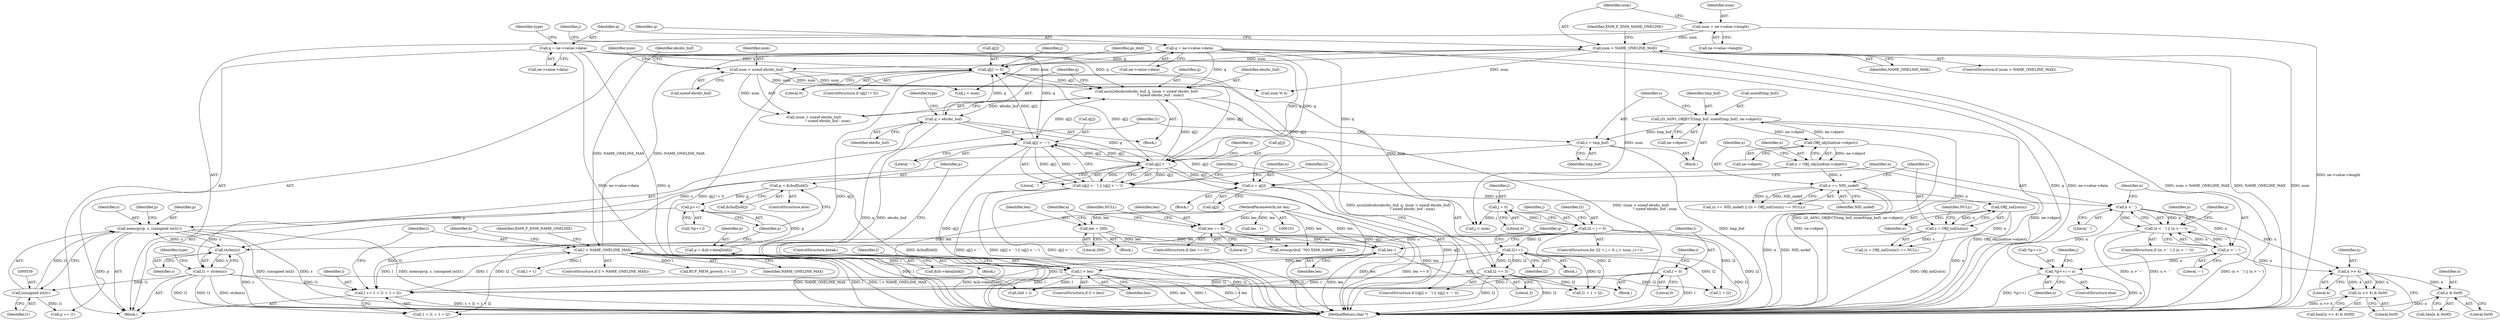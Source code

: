 digraph "0_openssl_2919516136a4227d9e6d8f2fe66ef976aaf8c561@array" {
"1000358" [label="(Call,q[j] != 0)"];
"1000274" [label="(Call,q = ne->value->data)"];
"1000317" [label="(Call,q = ebcdic_buf)"];
"1000306" [label="(Call,ascii2ebcdic(ebcdic_buf, q, (num > sizeof ebcdic_buf)\n                         ? sizeof ebcdic_buf : num))"];
"1000466" [label="(Call,q[j] > '~')"];
"1000461" [label="(Call,q[j] < ' ')"];
"1000358" [label="(Call,q[j] != 0)"];
"1000549" [label="(Call,q = ne->value->data)"];
"1000310" [label="(Call,num > sizeof ebcdic_buf)"];
"1000266" [label="(Call,num > NAME_ONELINE_MAX)"];
"1000258" [label="(Call,num = ne->value->length)"];
"1000487" [label="(Call,l > NAME_ONELINE_MAX)"];
"1000477" [label="(Call,l += 1 + l1 + 1 + l2)"];
"1000247" [label="(Call,l1 = strlen(s))"];
"1000249" [label="(Call,strlen(s))"];
"1000231" [label="(Call,s = OBJ_nid2sn(n))"];
"1000233" [label="(Call,OBJ_nid2sn(n))"];
"1000227" [label="(Call,n == NID_undef)"];
"1000219" [label="(Call,n = OBJ_obj2nid(ne->object))"];
"1000221" [label="(Call,OBJ_obj2nid(ne->object))"];
"1000237" [label="(Call,i2t_ASN1_OBJECT(tmp_buf, sizeof(tmp_buf), ne->object))"];
"1000244" [label="(Call,s = tmp_buf)"];
"1000535" [label="(Call,memcpy(p, s, (unsigned int)l1))"];
"1000532" [label="(Call,p++)"];
"1000524" [label="(Call,p = &(buf[lold]))"];
"1000508" [label="(Call,p = &(b->data[lold]))"];
"1000538" [label="(Call,(unsigned int)l1)"];
"1000471" [label="(Call,l2 += 3)"];
"1000457" [label="(Call,l2++)"];
"1000438" [label="(Call,l2 = j = 0)"];
"1000440" [label="(Call,j = 0)"];
"1000518" [label="(Call,l > len)"];
"1000194" [label="(Call,len--)"];
"1000155" [label="(Call,len = 200)"];
"1000104" [label="(MethodParameterIn,int len)"];
"1000160" [label="(Call,len == 0)"];
"1000196" [label="(Call,l = 0)"];
"1000460" [label="(Call,(q[j] < ' ') || (q[j] > '~'))"];
"1000574" [label="(Call,n = q[j])"];
"1000581" [label="(Call,n < ' ')"];
"1000580" [label="(Call,(n < ' ') || (n > '~'))"];
"1000584" [label="(Call,n > '~')"];
"1000605" [label="(Call,n >> 4)"];
"1000604" [label="(Call,(n >> 4) & 0x0f)"];
"1000615" [label="(Call,n & 0x0f)"];
"1000619" [label="(Call,*(p++) = n)"];
"1000471" [label="(Call,l2 += 3)"];
"1000312" [label="(Call,sizeof ebcdic_buf)"];
"1000438" [label="(Call,l2 = j = 0)"];
"1000468" [label="(Identifier,q)"];
"1000474" [label="(Call,lold = l)"];
"1000246" [label="(Identifier,tmp_buf)"];
"1000616" [label="(Identifier,n)"];
"1000248" [label="(Identifier,l1)"];
"1000465" [label="(Literal,' ')"];
"1000232" [label="(Identifier,s)"];
"1000524" [label="(Call,p = &(buf[lold]))"];
"1000517" [label="(ControlStructure,if (l > len))"];
"1000439" [label="(Identifier,l2)"];
"1000580" [label="(Call,(n < ' ') || (n > '~'))"];
"1000358" [label="(Call,q[j] != 0)"];
"1000582" [label="(Identifier,n)"];
"1000252" [label="(Identifier,type)"];
"1000157" [label="(Literal,200)"];
"1000583" [label="(Literal,' ')"];
"1000663" [label="(MethodReturn,char *)"];
"1000194" [label="(Call,len--)"];
"1000509" [label="(Identifier,p)"];
"1000309" [label="(Call,(num > sizeof ebcdic_buf)\n                         ? sizeof ebcdic_buf : num)"];
"1000492" [label="(Identifier,X509_F_X509_NAME_ONELINE)"];
"1000504" [label="(Call,l + 1)"];
"1000245" [label="(Identifier,s)"];
"1000470" [label="(Literal,'~')"];
"1000195" [label="(Identifier,len)"];
"1000458" [label="(Identifier,l2)"];
"1000461" [label="(Call,q[j] < ' ')"];
"1000604" [label="(Call,(n >> 4) & 0x0f)"];
"1000271" [label="(Identifier,X509_F_X509_NAME_ONELINE)"];
"1000462" [label="(Call,q[j])"];
"1000156" [label="(Identifier,len)"];
"1000276" [label="(Call,ne->value->data)"];
"1000620" [label="(Call,*(p++))"];
"1000268" [label="(Identifier,NAME_ONELINE_MAX)"];
"1000591" [label="(Identifier,p)"];
"1000326" [label="(Call,num % 4)"];
"1000581" [label="(Call,n < ' ')"];
"1000196" [label="(Call,l = 0)"];
"1000550" [label="(Identifier,q)"];
"1000284" [label="(Identifier,type)"];
"1000473" [label="(Literal,3)"];
"1000155" [label="(Call,len = 200)"];
"1000576" [label="(Call,q[j])"];
"1000483" [label="(Call,1 + l2)"];
"1000535" [label="(Call,memcpy(p, s, (unsigned int)l1))"];
"1000574" [label="(Call,n = q[j])"];
"1000440" [label="(Call,j = 0)"];
"1000586" [label="(Literal,'~')"];
"1000460" [label="(Call,(q[j] < ' ') || (q[j] > '~'))"];
"1000359" [label="(Call,q[j])"];
"1000362" [label="(Literal,0)"];
"1000481" [label="(Call,l1 + 1 + l2)"];
"1000260" [label="(Call,ne->value->length)"];
"1000235" [label="(Identifier,NULL)"];
"1000305" [label="(Block,)"];
"1000244" [label="(Call,s = tmp_buf)"];
"1000532" [label="(Call,p++)"];
"1000508" [label="(Call,p = &(b->data[lold]))"];
"1000519" [label="(Identifier,l)"];
"1000237" [label="(Call,i2t_ASN1_OBJECT(tmp_buf, sizeof(tmp_buf), ne->object))"];
"1000499" [label="(Block,)"];
"1000549" [label="(Call,q = ne->value->data)"];
"1000221" [label="(Call,OBJ_obj2nid(ne->object))"];
"1000447" [label="(Identifier,j)"];
"1000522" [label="(ControlStructure,break;)"];
"1000488" [label="(Identifier,l)"];
"1000230" [label="(Call,(s = OBJ_nid2sn(n)) == NULL)"];
"1000307" [label="(Identifier,ebcdic_buf)"];
"1000310" [label="(Call,num > sizeof ebcdic_buf)"];
"1000537" [label="(Identifier,s)"];
"1000220" [label="(Identifier,n)"];
"1000608" [label="(Literal,0x0f)"];
"1000249" [label="(Call,strlen(s))"];
"1000181" [label="(Call,strncpy(buf, \"NO X509_NAME\", len))"];
"1000487" [label="(Call,l > NAME_ONELINE_MAX)"];
"1000542" [label="(Identifier,p)"];
"1000497" [label="(Identifier,b)"];
"1000226" [label="(Call,(n == NID_undef) || ((s = OBJ_nid2sn(n)) == NULL))"];
"1000565" [label="(Block,)"];
"1000236" [label="(Block,)"];
"1000267" [label="(Identifier,num)"];
"1000443" [label="(Call,j < num)"];
"1000510" [label="(Call,&(b->data[lold]))"];
"1000540" [label="(Identifier,l1)"];
"1000239" [label="(Call,sizeof(tmp_buf))"];
"1000622" [label="(Identifier,p)"];
"1000105" [label="(Block,)"];
"1000523" [label="(ControlStructure,else)"];
"1000219" [label="(Call,n = OBJ_obj2nid(ne->object))"];
"1000134" [label="(Block,)"];
"1000564" [label="(Identifier,j)"];
"1000316" [label="(Identifier,num)"];
"1000623" [label="(Identifier,n)"];
"1000520" [label="(Identifier,len)"];
"1000459" [label="(ControlStructure,if ((q[j] < ' ') || (q[j] > '~')))"];
"1000356" [label="(Identifier,j)"];
"1000250" [label="(Identifier,s)"];
"1000229" [label="(Identifier,NID_undef)"];
"1000222" [label="(Call,ne->object)"];
"1000198" [label="(Literal,0)"];
"1000558" [label="(Identifier,j)"];
"1000315" [label="(Identifier,ebcdic_buf)"];
"1000160" [label="(Call,len == 0)"];
"1000231" [label="(Call,s = OBJ_nid2sn(n))"];
"1000477" [label="(Call,l += 1 + l1 + 1 + l2)"];
"1000165" [label="(Identifier,NULL)"];
"1000357" [label="(ControlStructure,if (q[j] != 0))"];
"1000437" [label="(ControlStructure,for (l2 = j = 0; j < num; j++))"];
"1000479" [label="(Call,1 + l1 + 1 + l2)"];
"1000234" [label="(Identifier,n)"];
"1000533" [label="(Identifier,p)"];
"1000104" [label="(MethodParameterIn,int len)"];
"1000211" [label="(Block,)"];
"1000306" [label="(Call,ascii2ebcdic(ebcdic_buf, q, (num > sizeof ebcdic_buf)\n                         ? sizeof ebcdic_buf : num))"];
"1000466" [label="(Call,q[j] > '~')"];
"1000317" [label="(Call,q = ebcdic_buf)"];
"1000259" [label="(Identifier,num)"];
"1000238" [label="(Identifier,tmp_buf)"];
"1000606" [label="(Identifier,n)"];
"1000617" [label="(Literal,0x0f)"];
"1000579" [label="(ControlStructure,if ((n < ' ') || (n > '~')))"];
"1000365" [label="(Identifier,gs_doit)"];
"1000584" [label="(Call,n > '~')"];
"1000275" [label="(Identifier,q)"];
"1000526" [label="(Call,&(buf[lold]))"];
"1000538" [label="(Call,(unsigned int)l1)"];
"1000197" [label="(Identifier,l)"];
"1000352" [label="(Call,j < num)"];
"1000457" [label="(Call,l2++)"];
"1000258" [label="(Call,num = ne->value->length)"];
"1000486" [label="(ControlStructure,if (l > NAME_ONELINE_MAX))"];
"1000233" [label="(Call,OBJ_nid2sn(n))"];
"1000318" [label="(Identifier,q)"];
"1000536" [label="(Identifier,p)"];
"1000585" [label="(Identifier,n)"];
"1000444" [label="(Identifier,j)"];
"1000319" [label="(Identifier,ebcdic_buf)"];
"1000161" [label="(Identifier,len)"];
"1000463" [label="(Identifier,q)"];
"1000448" [label="(Block,)"];
"1000159" [label="(ControlStructure,if (len == 0))"];
"1000613" [label="(Call,hex[n & 0x0f])"];
"1000323" [label="(Identifier,type)"];
"1000605" [label="(Call,n >> 4)"];
"1000162" [label="(Literal,0)"];
"1000441" [label="(Identifier,j)"];
"1000467" [label="(Call,q[j])"];
"1000478" [label="(Identifier,l)"];
"1000575" [label="(Identifier,n)"];
"1000201" [label="(Identifier,i)"];
"1000265" [label="(ControlStructure,if (num > NAME_ONELINE_MAX))"];
"1000531" [label="(Call,*(p++))"];
"1000274" [label="(Call,q = ne->value->data)"];
"1000227" [label="(Call,n == NID_undef)"];
"1000241" [label="(Call,ne->object)"];
"1000607" [label="(Literal,4)"];
"1000551" [label="(Call,ne->value->data)"];
"1000228" [label="(Identifier,n)"];
"1000541" [label="(Call,p += l1)"];
"1000615" [label="(Call,n & 0x0f)"];
"1000602" [label="(Call,hex[(n >> 4) & 0x0f])"];
"1000308" [label="(Identifier,q)"];
"1000502" [label="(Call,BUF_MEM_grow(b, l + 1))"];
"1000168" [label="(Identifier,a)"];
"1000619" [label="(Call,*(p++) = n)"];
"1000518" [label="(Call,l > len)"];
"1000525" [label="(Identifier,p)"];
"1000188" [label="(Call,len - 1)"];
"1000472" [label="(Identifier,l2)"];
"1000618" [label="(ControlStructure,else)"];
"1000442" [label="(Literal,0)"];
"1000266" [label="(Call,num > NAME_ONELINE_MAX)"];
"1000247" [label="(Call,l1 = strlen(s))"];
"1000311" [label="(Identifier,num)"];
"1000489" [label="(Identifier,NAME_ONELINE_MAX)"];
"1000358" -> "1000357"  [label="AST: "];
"1000358" -> "1000362"  [label="CFG: "];
"1000359" -> "1000358"  [label="AST: "];
"1000362" -> "1000358"  [label="AST: "];
"1000365" -> "1000358"  [label="CFG: "];
"1000356" -> "1000358"  [label="CFG: "];
"1000358" -> "1000663"  [label="DDG: q[j] != 0"];
"1000358" -> "1000663"  [label="DDG: q[j]"];
"1000358" -> "1000306"  [label="DDG: q[j]"];
"1000274" -> "1000358"  [label="DDG: q"];
"1000317" -> "1000358"  [label="DDG: q"];
"1000466" -> "1000358"  [label="DDG: q[j]"];
"1000461" -> "1000358"  [label="DDG: q[j]"];
"1000549" -> "1000358"  [label="DDG: q"];
"1000358" -> "1000461"  [label="DDG: q[j]"];
"1000358" -> "1000574"  [label="DDG: q[j]"];
"1000274" -> "1000211"  [label="AST: "];
"1000274" -> "1000276"  [label="CFG: "];
"1000275" -> "1000274"  [label="AST: "];
"1000276" -> "1000274"  [label="AST: "];
"1000284" -> "1000274"  [label="CFG: "];
"1000274" -> "1000663"  [label="DDG: q"];
"1000274" -> "1000663"  [label="DDG: ne->value->data"];
"1000274" -> "1000306"  [label="DDG: q"];
"1000274" -> "1000461"  [label="DDG: q"];
"1000274" -> "1000466"  [label="DDG: q"];
"1000317" -> "1000305"  [label="AST: "];
"1000317" -> "1000319"  [label="CFG: "];
"1000318" -> "1000317"  [label="AST: "];
"1000319" -> "1000317"  [label="AST: "];
"1000323" -> "1000317"  [label="CFG: "];
"1000317" -> "1000663"  [label="DDG: q"];
"1000317" -> "1000663"  [label="DDG: ebcdic_buf"];
"1000306" -> "1000317"  [label="DDG: ebcdic_buf"];
"1000317" -> "1000461"  [label="DDG: q"];
"1000317" -> "1000466"  [label="DDG: q"];
"1000306" -> "1000305"  [label="AST: "];
"1000306" -> "1000309"  [label="CFG: "];
"1000307" -> "1000306"  [label="AST: "];
"1000308" -> "1000306"  [label="AST: "];
"1000309" -> "1000306"  [label="AST: "];
"1000318" -> "1000306"  [label="CFG: "];
"1000306" -> "1000663"  [label="DDG: (num > sizeof ebcdic_buf)\n                         ? sizeof ebcdic_buf : num"];
"1000306" -> "1000663"  [label="DDG: ascii2ebcdic(ebcdic_buf, q, (num > sizeof ebcdic_buf)\n                         ? sizeof ebcdic_buf : num)"];
"1000466" -> "1000306"  [label="DDG: q[j]"];
"1000461" -> "1000306"  [label="DDG: q[j]"];
"1000549" -> "1000306"  [label="DDG: q"];
"1000310" -> "1000306"  [label="DDG: num"];
"1000466" -> "1000460"  [label="AST: "];
"1000466" -> "1000470"  [label="CFG: "];
"1000467" -> "1000466"  [label="AST: "];
"1000470" -> "1000466"  [label="AST: "];
"1000460" -> "1000466"  [label="CFG: "];
"1000466" -> "1000663"  [label="DDG: q[j]"];
"1000466" -> "1000461"  [label="DDG: q[j]"];
"1000466" -> "1000460"  [label="DDG: q[j]"];
"1000466" -> "1000460"  [label="DDG: '~'"];
"1000461" -> "1000466"  [label="DDG: q[j]"];
"1000466" -> "1000574"  [label="DDG: q[j]"];
"1000461" -> "1000460"  [label="AST: "];
"1000461" -> "1000465"  [label="CFG: "];
"1000462" -> "1000461"  [label="AST: "];
"1000465" -> "1000461"  [label="AST: "];
"1000468" -> "1000461"  [label="CFG: "];
"1000460" -> "1000461"  [label="CFG: "];
"1000461" -> "1000663"  [label="DDG: q[j]"];
"1000461" -> "1000460"  [label="DDG: q[j]"];
"1000461" -> "1000460"  [label="DDG: ' '"];
"1000549" -> "1000461"  [label="DDG: q"];
"1000461" -> "1000574"  [label="DDG: q[j]"];
"1000549" -> "1000211"  [label="AST: "];
"1000549" -> "1000551"  [label="CFG: "];
"1000550" -> "1000549"  [label="AST: "];
"1000551" -> "1000549"  [label="AST: "];
"1000558" -> "1000549"  [label="CFG: "];
"1000549" -> "1000663"  [label="DDG: q"];
"1000549" -> "1000663"  [label="DDG: ne->value->data"];
"1000549" -> "1000574"  [label="DDG: q"];
"1000310" -> "1000309"  [label="AST: "];
"1000310" -> "1000312"  [label="CFG: "];
"1000311" -> "1000310"  [label="AST: "];
"1000312" -> "1000310"  [label="AST: "];
"1000315" -> "1000310"  [label="CFG: "];
"1000316" -> "1000310"  [label="CFG: "];
"1000266" -> "1000310"  [label="DDG: num"];
"1000310" -> "1000309"  [label="DDG: num"];
"1000310" -> "1000326"  [label="DDG: num"];
"1000310" -> "1000352"  [label="DDG: num"];
"1000310" -> "1000443"  [label="DDG: num"];
"1000266" -> "1000265"  [label="AST: "];
"1000266" -> "1000268"  [label="CFG: "];
"1000267" -> "1000266"  [label="AST: "];
"1000268" -> "1000266"  [label="AST: "];
"1000271" -> "1000266"  [label="CFG: "];
"1000275" -> "1000266"  [label="CFG: "];
"1000266" -> "1000663"  [label="DDG: NAME_ONELINE_MAX"];
"1000266" -> "1000663"  [label="DDG: num"];
"1000266" -> "1000663"  [label="DDG: num > NAME_ONELINE_MAX"];
"1000258" -> "1000266"  [label="DDG: num"];
"1000487" -> "1000266"  [label="DDG: NAME_ONELINE_MAX"];
"1000266" -> "1000326"  [label="DDG: num"];
"1000266" -> "1000352"  [label="DDG: num"];
"1000266" -> "1000443"  [label="DDG: num"];
"1000266" -> "1000487"  [label="DDG: NAME_ONELINE_MAX"];
"1000258" -> "1000211"  [label="AST: "];
"1000258" -> "1000260"  [label="CFG: "];
"1000259" -> "1000258"  [label="AST: "];
"1000260" -> "1000258"  [label="AST: "];
"1000267" -> "1000258"  [label="CFG: "];
"1000258" -> "1000663"  [label="DDG: ne->value->length"];
"1000487" -> "1000486"  [label="AST: "];
"1000487" -> "1000489"  [label="CFG: "];
"1000488" -> "1000487"  [label="AST: "];
"1000489" -> "1000487"  [label="AST: "];
"1000492" -> "1000487"  [label="CFG: "];
"1000497" -> "1000487"  [label="CFG: "];
"1000487" -> "1000663"  [label="DDG: NAME_ONELINE_MAX"];
"1000487" -> "1000663"  [label="DDG: l"];
"1000487" -> "1000663"  [label="DDG: l > NAME_ONELINE_MAX"];
"1000487" -> "1000474"  [label="DDG: l"];
"1000487" -> "1000477"  [label="DDG: l"];
"1000477" -> "1000487"  [label="DDG: l"];
"1000487" -> "1000502"  [label="DDG: l"];
"1000487" -> "1000504"  [label="DDG: l"];
"1000487" -> "1000518"  [label="DDG: l"];
"1000477" -> "1000211"  [label="AST: "];
"1000477" -> "1000479"  [label="CFG: "];
"1000478" -> "1000477"  [label="AST: "];
"1000479" -> "1000477"  [label="AST: "];
"1000488" -> "1000477"  [label="CFG: "];
"1000477" -> "1000663"  [label="DDG: 1 + l1 + 1 + l2"];
"1000247" -> "1000477"  [label="DDG: l1"];
"1000471" -> "1000477"  [label="DDG: l2"];
"1000457" -> "1000477"  [label="DDG: l2"];
"1000438" -> "1000477"  [label="DDG: l2"];
"1000518" -> "1000477"  [label="DDG: l"];
"1000196" -> "1000477"  [label="DDG: l"];
"1000247" -> "1000211"  [label="AST: "];
"1000247" -> "1000249"  [label="CFG: "];
"1000248" -> "1000247"  [label="AST: "];
"1000249" -> "1000247"  [label="AST: "];
"1000252" -> "1000247"  [label="CFG: "];
"1000247" -> "1000663"  [label="DDG: l1"];
"1000247" -> "1000663"  [label="DDG: strlen(s)"];
"1000249" -> "1000247"  [label="DDG: s"];
"1000247" -> "1000479"  [label="DDG: l1"];
"1000247" -> "1000481"  [label="DDG: l1"];
"1000247" -> "1000538"  [label="DDG: l1"];
"1000249" -> "1000250"  [label="CFG: "];
"1000250" -> "1000249"  [label="AST: "];
"1000249" -> "1000663"  [label="DDG: s"];
"1000231" -> "1000249"  [label="DDG: s"];
"1000244" -> "1000249"  [label="DDG: s"];
"1000535" -> "1000249"  [label="DDG: s"];
"1000249" -> "1000535"  [label="DDG: s"];
"1000231" -> "1000230"  [label="AST: "];
"1000231" -> "1000233"  [label="CFG: "];
"1000232" -> "1000231"  [label="AST: "];
"1000233" -> "1000231"  [label="AST: "];
"1000235" -> "1000231"  [label="CFG: "];
"1000231" -> "1000663"  [label="DDG: OBJ_nid2sn(n)"];
"1000231" -> "1000230"  [label="DDG: s"];
"1000233" -> "1000231"  [label="DDG: n"];
"1000233" -> "1000234"  [label="CFG: "];
"1000234" -> "1000233"  [label="AST: "];
"1000233" -> "1000663"  [label="DDG: n"];
"1000233" -> "1000230"  [label="DDG: n"];
"1000227" -> "1000233"  [label="DDG: n"];
"1000227" -> "1000226"  [label="AST: "];
"1000227" -> "1000229"  [label="CFG: "];
"1000228" -> "1000227"  [label="AST: "];
"1000229" -> "1000227"  [label="AST: "];
"1000232" -> "1000227"  [label="CFG: "];
"1000226" -> "1000227"  [label="CFG: "];
"1000227" -> "1000663"  [label="DDG: n"];
"1000227" -> "1000663"  [label="DDG: NID_undef"];
"1000227" -> "1000226"  [label="DDG: n"];
"1000227" -> "1000226"  [label="DDG: NID_undef"];
"1000219" -> "1000227"  [label="DDG: n"];
"1000219" -> "1000211"  [label="AST: "];
"1000219" -> "1000221"  [label="CFG: "];
"1000220" -> "1000219"  [label="AST: "];
"1000221" -> "1000219"  [label="AST: "];
"1000228" -> "1000219"  [label="CFG: "];
"1000219" -> "1000663"  [label="DDG: OBJ_obj2nid(ne->object)"];
"1000221" -> "1000219"  [label="DDG: ne->object"];
"1000221" -> "1000222"  [label="CFG: "];
"1000222" -> "1000221"  [label="AST: "];
"1000221" -> "1000663"  [label="DDG: ne->object"];
"1000237" -> "1000221"  [label="DDG: ne->object"];
"1000221" -> "1000237"  [label="DDG: ne->object"];
"1000237" -> "1000236"  [label="AST: "];
"1000237" -> "1000241"  [label="CFG: "];
"1000238" -> "1000237"  [label="AST: "];
"1000239" -> "1000237"  [label="AST: "];
"1000241" -> "1000237"  [label="AST: "];
"1000245" -> "1000237"  [label="CFG: "];
"1000237" -> "1000663"  [label="DDG: i2t_ASN1_OBJECT(tmp_buf, sizeof(tmp_buf), ne->object)"];
"1000237" -> "1000663"  [label="DDG: ne->object"];
"1000237" -> "1000244"  [label="DDG: tmp_buf"];
"1000244" -> "1000236"  [label="AST: "];
"1000244" -> "1000246"  [label="CFG: "];
"1000245" -> "1000244"  [label="AST: "];
"1000246" -> "1000244"  [label="AST: "];
"1000248" -> "1000244"  [label="CFG: "];
"1000244" -> "1000663"  [label="DDG: tmp_buf"];
"1000535" -> "1000211"  [label="AST: "];
"1000535" -> "1000538"  [label="CFG: "];
"1000536" -> "1000535"  [label="AST: "];
"1000537" -> "1000535"  [label="AST: "];
"1000538" -> "1000535"  [label="AST: "];
"1000542" -> "1000535"  [label="CFG: "];
"1000535" -> "1000663"  [label="DDG: memcpy(p, s, (unsigned int)l1)"];
"1000535" -> "1000663"  [label="DDG: (unsigned int)l1"];
"1000535" -> "1000663"  [label="DDG: s"];
"1000532" -> "1000535"  [label="DDG: p"];
"1000538" -> "1000535"  [label="DDG: l1"];
"1000535" -> "1000541"  [label="DDG: p"];
"1000532" -> "1000531"  [label="AST: "];
"1000532" -> "1000533"  [label="CFG: "];
"1000533" -> "1000532"  [label="AST: "];
"1000531" -> "1000532"  [label="CFG: "];
"1000524" -> "1000532"  [label="DDG: p"];
"1000508" -> "1000532"  [label="DDG: p"];
"1000524" -> "1000523"  [label="AST: "];
"1000524" -> "1000526"  [label="CFG: "];
"1000525" -> "1000524"  [label="AST: "];
"1000526" -> "1000524"  [label="AST: "];
"1000533" -> "1000524"  [label="CFG: "];
"1000524" -> "1000663"  [label="DDG: &(buf[lold])"];
"1000508" -> "1000499"  [label="AST: "];
"1000508" -> "1000510"  [label="CFG: "];
"1000509" -> "1000508"  [label="AST: "];
"1000510" -> "1000508"  [label="AST: "];
"1000533" -> "1000508"  [label="CFG: "];
"1000508" -> "1000663"  [label="DDG: &(b->data[lold])"];
"1000538" -> "1000540"  [label="CFG: "];
"1000539" -> "1000538"  [label="AST: "];
"1000540" -> "1000538"  [label="AST: "];
"1000538" -> "1000541"  [label="DDG: l1"];
"1000471" -> "1000459"  [label="AST: "];
"1000471" -> "1000473"  [label="CFG: "];
"1000472" -> "1000471"  [label="AST: "];
"1000473" -> "1000471"  [label="AST: "];
"1000447" -> "1000471"  [label="CFG: "];
"1000471" -> "1000663"  [label="DDG: l2"];
"1000471" -> "1000457"  [label="DDG: l2"];
"1000457" -> "1000471"  [label="DDG: l2"];
"1000471" -> "1000479"  [label="DDG: l2"];
"1000471" -> "1000481"  [label="DDG: l2"];
"1000471" -> "1000483"  [label="DDG: l2"];
"1000457" -> "1000448"  [label="AST: "];
"1000457" -> "1000458"  [label="CFG: "];
"1000458" -> "1000457"  [label="AST: "];
"1000463" -> "1000457"  [label="CFG: "];
"1000457" -> "1000663"  [label="DDG: l2"];
"1000438" -> "1000457"  [label="DDG: l2"];
"1000457" -> "1000479"  [label="DDG: l2"];
"1000457" -> "1000481"  [label="DDG: l2"];
"1000457" -> "1000483"  [label="DDG: l2"];
"1000438" -> "1000437"  [label="AST: "];
"1000438" -> "1000440"  [label="CFG: "];
"1000439" -> "1000438"  [label="AST: "];
"1000440" -> "1000438"  [label="AST: "];
"1000444" -> "1000438"  [label="CFG: "];
"1000438" -> "1000663"  [label="DDG: l2"];
"1000440" -> "1000438"  [label="DDG: j"];
"1000438" -> "1000479"  [label="DDG: l2"];
"1000438" -> "1000481"  [label="DDG: l2"];
"1000438" -> "1000483"  [label="DDG: l2"];
"1000440" -> "1000442"  [label="CFG: "];
"1000441" -> "1000440"  [label="AST: "];
"1000442" -> "1000440"  [label="AST: "];
"1000440" -> "1000443"  [label="DDG: j"];
"1000518" -> "1000517"  [label="AST: "];
"1000518" -> "1000520"  [label="CFG: "];
"1000519" -> "1000518"  [label="AST: "];
"1000520" -> "1000518"  [label="AST: "];
"1000522" -> "1000518"  [label="CFG: "];
"1000525" -> "1000518"  [label="CFG: "];
"1000518" -> "1000663"  [label="DDG: len"];
"1000518" -> "1000663"  [label="DDG: l"];
"1000518" -> "1000663"  [label="DDG: l > len"];
"1000518" -> "1000474"  [label="DDG: l"];
"1000194" -> "1000518"  [label="DDG: len"];
"1000104" -> "1000518"  [label="DDG: len"];
"1000194" -> "1000105"  [label="AST: "];
"1000194" -> "1000195"  [label="CFG: "];
"1000195" -> "1000194"  [label="AST: "];
"1000197" -> "1000194"  [label="CFG: "];
"1000194" -> "1000663"  [label="DDG: len"];
"1000155" -> "1000194"  [label="DDG: len"];
"1000160" -> "1000194"  [label="DDG: len"];
"1000104" -> "1000194"  [label="DDG: len"];
"1000155" -> "1000134"  [label="AST: "];
"1000155" -> "1000157"  [label="CFG: "];
"1000156" -> "1000155"  [label="AST: "];
"1000157" -> "1000155"  [label="AST: "];
"1000168" -> "1000155"  [label="CFG: "];
"1000104" -> "1000155"  [label="DDG: len"];
"1000155" -> "1000181"  [label="DDG: len"];
"1000104" -> "1000101"  [label="AST: "];
"1000104" -> "1000663"  [label="DDG: len"];
"1000104" -> "1000160"  [label="DDG: len"];
"1000104" -> "1000181"  [label="DDG: len"];
"1000104" -> "1000188"  [label="DDG: len"];
"1000160" -> "1000159"  [label="AST: "];
"1000160" -> "1000162"  [label="CFG: "];
"1000161" -> "1000160"  [label="AST: "];
"1000162" -> "1000160"  [label="AST: "];
"1000165" -> "1000160"  [label="CFG: "];
"1000168" -> "1000160"  [label="CFG: "];
"1000160" -> "1000663"  [label="DDG: len == 0"];
"1000160" -> "1000663"  [label="DDG: len"];
"1000160" -> "1000181"  [label="DDG: len"];
"1000196" -> "1000105"  [label="AST: "];
"1000196" -> "1000198"  [label="CFG: "];
"1000197" -> "1000196"  [label="AST: "];
"1000198" -> "1000196"  [label="AST: "];
"1000201" -> "1000196"  [label="CFG: "];
"1000196" -> "1000663"  [label="DDG: l"];
"1000196" -> "1000474"  [label="DDG: l"];
"1000460" -> "1000459"  [label="AST: "];
"1000472" -> "1000460"  [label="CFG: "];
"1000447" -> "1000460"  [label="CFG: "];
"1000460" -> "1000663"  [label="DDG: q[j] < ' '"];
"1000460" -> "1000663"  [label="DDG: (q[j] < ' ') || (q[j] > '~')"];
"1000460" -> "1000663"  [label="DDG: q[j] > '~'"];
"1000574" -> "1000565"  [label="AST: "];
"1000574" -> "1000576"  [label="CFG: "];
"1000575" -> "1000574"  [label="AST: "];
"1000576" -> "1000574"  [label="AST: "];
"1000582" -> "1000574"  [label="CFG: "];
"1000574" -> "1000663"  [label="DDG: q[j]"];
"1000574" -> "1000581"  [label="DDG: n"];
"1000581" -> "1000580"  [label="AST: "];
"1000581" -> "1000583"  [label="CFG: "];
"1000582" -> "1000581"  [label="AST: "];
"1000583" -> "1000581"  [label="AST: "];
"1000585" -> "1000581"  [label="CFG: "];
"1000580" -> "1000581"  [label="CFG: "];
"1000581" -> "1000580"  [label="DDG: n"];
"1000581" -> "1000580"  [label="DDG: ' '"];
"1000581" -> "1000584"  [label="DDG: n"];
"1000581" -> "1000605"  [label="DDG: n"];
"1000581" -> "1000619"  [label="DDG: n"];
"1000580" -> "1000579"  [label="AST: "];
"1000580" -> "1000584"  [label="CFG: "];
"1000584" -> "1000580"  [label="AST: "];
"1000591" -> "1000580"  [label="CFG: "];
"1000622" -> "1000580"  [label="CFG: "];
"1000580" -> "1000663"  [label="DDG: (n < ' ') || (n > '~')"];
"1000580" -> "1000663"  [label="DDG: n > '~'"];
"1000580" -> "1000663"  [label="DDG: n < ' '"];
"1000584" -> "1000580"  [label="DDG: n"];
"1000584" -> "1000580"  [label="DDG: '~'"];
"1000584" -> "1000586"  [label="CFG: "];
"1000585" -> "1000584"  [label="AST: "];
"1000586" -> "1000584"  [label="AST: "];
"1000584" -> "1000605"  [label="DDG: n"];
"1000584" -> "1000619"  [label="DDG: n"];
"1000605" -> "1000604"  [label="AST: "];
"1000605" -> "1000607"  [label="CFG: "];
"1000606" -> "1000605"  [label="AST: "];
"1000607" -> "1000605"  [label="AST: "];
"1000608" -> "1000605"  [label="CFG: "];
"1000605" -> "1000604"  [label="DDG: n"];
"1000605" -> "1000604"  [label="DDG: 4"];
"1000605" -> "1000615"  [label="DDG: n"];
"1000604" -> "1000602"  [label="AST: "];
"1000604" -> "1000608"  [label="CFG: "];
"1000608" -> "1000604"  [label="AST: "];
"1000602" -> "1000604"  [label="CFG: "];
"1000604" -> "1000663"  [label="DDG: n >> 4"];
"1000615" -> "1000613"  [label="AST: "];
"1000615" -> "1000617"  [label="CFG: "];
"1000616" -> "1000615"  [label="AST: "];
"1000617" -> "1000615"  [label="AST: "];
"1000613" -> "1000615"  [label="CFG: "];
"1000615" -> "1000663"  [label="DDG: n"];
"1000619" -> "1000618"  [label="AST: "];
"1000619" -> "1000623"  [label="CFG: "];
"1000620" -> "1000619"  [label="AST: "];
"1000623" -> "1000619"  [label="AST: "];
"1000564" -> "1000619"  [label="CFG: "];
"1000619" -> "1000663"  [label="DDG: n"];
"1000619" -> "1000663"  [label="DDG: *(p++)"];
}
